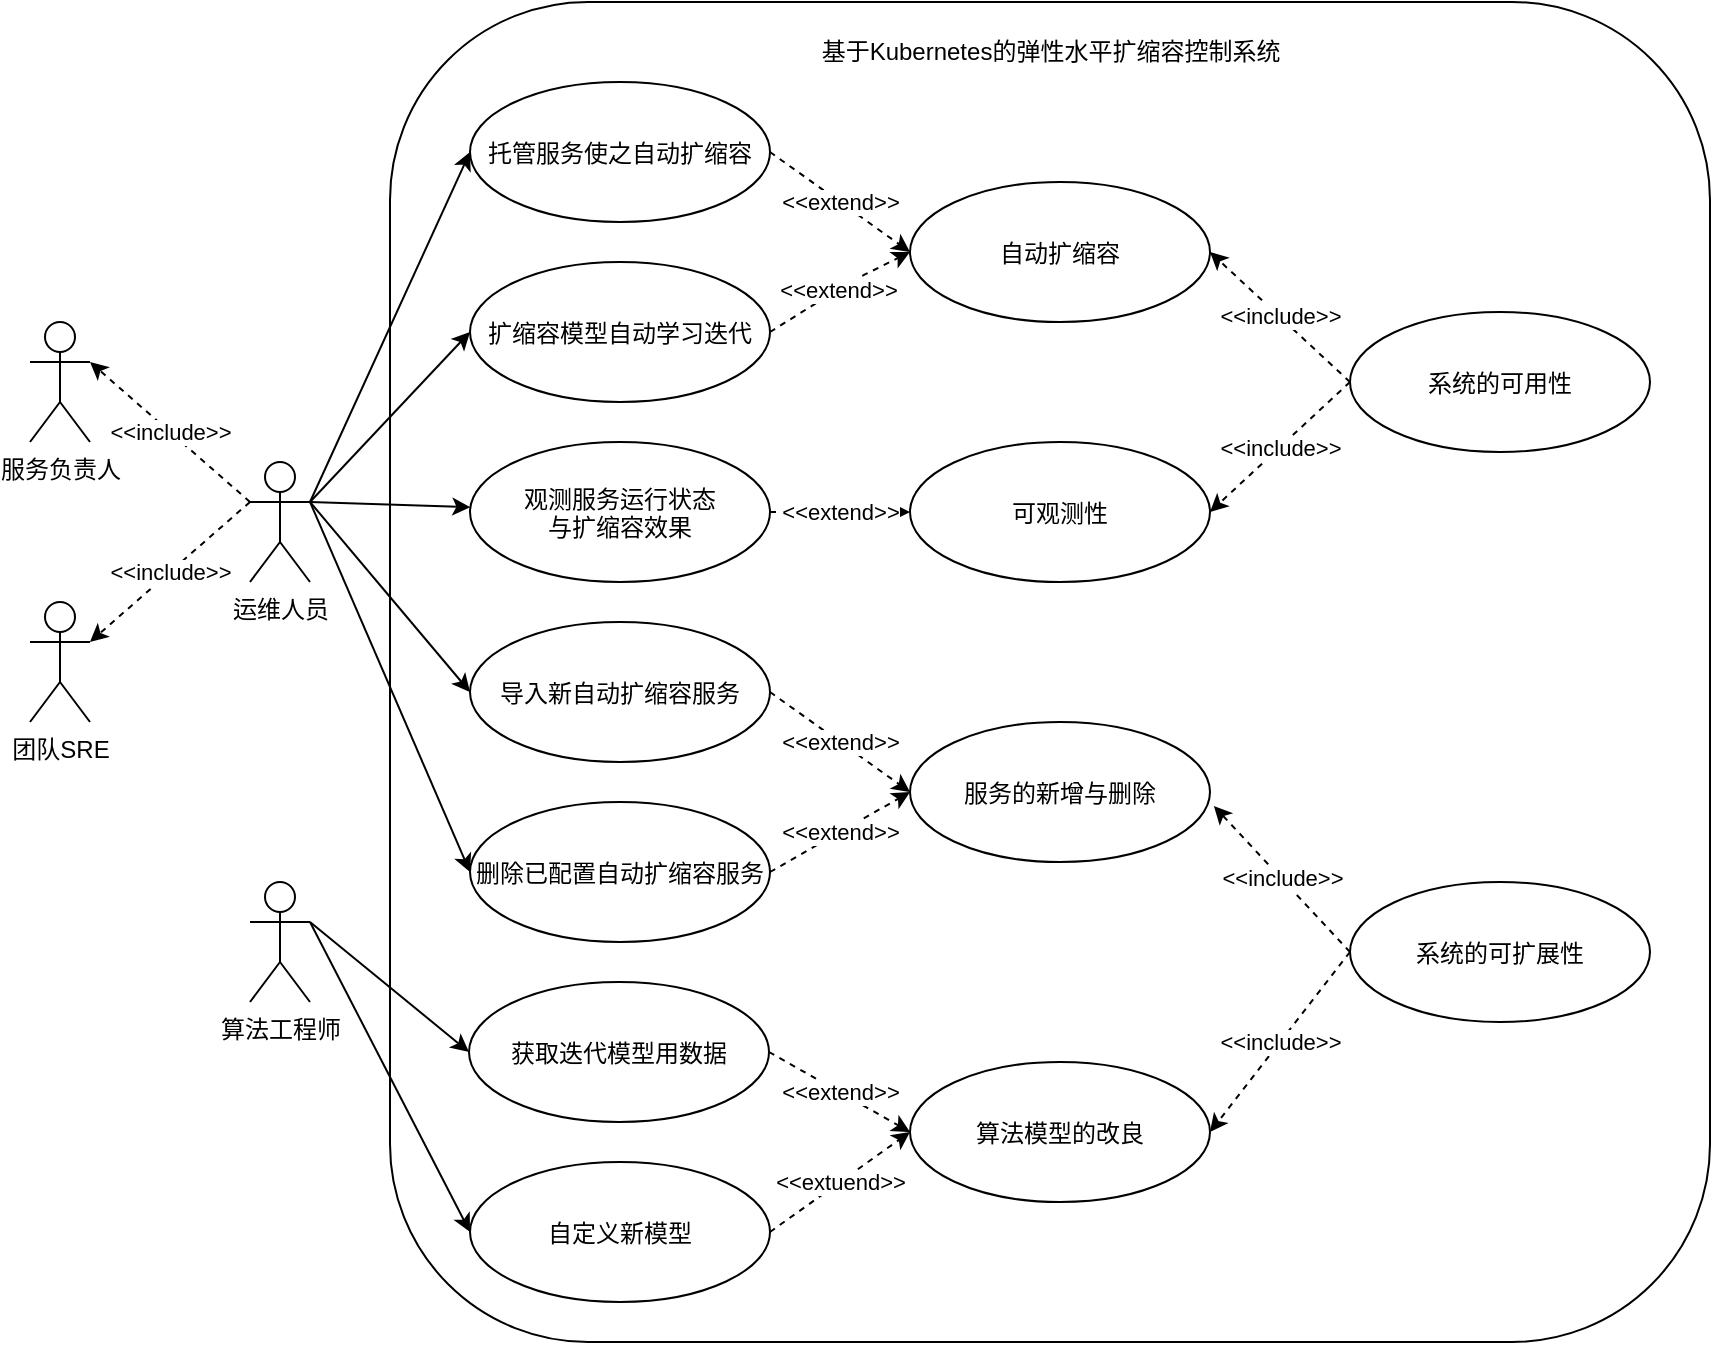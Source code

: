 <mxfile>
    <diagram id="JMnSlNtV-ZUi4jpU_KUC" name="第 1 页">
        <mxGraphModel dx="1014" dy="722" grid="1" gridSize="10" guides="1" tooltips="1" connect="1" arrows="1" fold="1" page="1" pageScale="1" pageWidth="1169" pageHeight="827" math="0" shadow="0">
            <root>
                <mxCell id="0"/>
                <mxCell id="1" parent="0"/>
                <mxCell id="44" value="" style="rounded=1;whiteSpace=wrap;html=1;fillColor=none;movable=1;resizable=1;rotatable=1;deletable=1;editable=1;connectable=1;" vertex="1" parent="1">
                    <mxGeometry x="470" y="40" width="660" height="670" as="geometry"/>
                </mxCell>
                <mxCell id="17" value="&amp;lt;&amp;lt;include&amp;gt;&amp;gt;" style="edgeStyle=none;html=1;exitX=0;exitY=0.333;exitDx=0;exitDy=0;exitPerimeter=0;entryX=1;entryY=0.333;entryDx=0;entryDy=0;entryPerimeter=0;dashed=1;" edge="1" parent="1" source="2" target="5">
                    <mxGeometry relative="1" as="geometry"/>
                </mxCell>
                <mxCell id="20" value="&amp;lt;&amp;lt;include&amp;gt;&amp;gt;" style="edgeStyle=none;html=1;exitX=0;exitY=0.333;exitDx=0;exitDy=0;exitPerimeter=0;entryX=1;entryY=0.333;entryDx=0;entryDy=0;entryPerimeter=0;dashed=1;" edge="1" parent="1" source="2" target="13">
                    <mxGeometry relative="1" as="geometry"/>
                </mxCell>
                <mxCell id="23" style="edgeStyle=none;html=1;exitX=1;exitY=0.333;exitDx=0;exitDy=0;exitPerimeter=0;entryX=0;entryY=0.5;entryDx=0;entryDy=0;" edge="1" parent="1" source="2" target="9">
                    <mxGeometry relative="1" as="geometry"/>
                </mxCell>
                <mxCell id="38" style="edgeStyle=none;html=1;exitX=1;exitY=0.333;exitDx=0;exitDy=0;exitPerimeter=0;entryX=0;entryY=0.5;entryDx=0;entryDy=0;" edge="1" parent="1" source="2" target="21">
                    <mxGeometry relative="1" as="geometry"/>
                </mxCell>
                <mxCell id="39" style="edgeStyle=none;html=1;exitX=1;exitY=0.333;exitDx=0;exitDy=0;exitPerimeter=0;" edge="1" parent="1" source="2" target="27">
                    <mxGeometry relative="1" as="geometry"/>
                </mxCell>
                <mxCell id="40" style="edgeStyle=none;html=1;exitX=1;exitY=0.333;exitDx=0;exitDy=0;exitPerimeter=0;entryX=0;entryY=0.5;entryDx=0;entryDy=0;" edge="1" parent="1" source="2" target="8">
                    <mxGeometry relative="1" as="geometry"/>
                </mxCell>
                <mxCell id="41" style="edgeStyle=none;html=1;exitX=1;exitY=0.333;exitDx=0;exitDy=0;exitPerimeter=0;entryX=0;entryY=0.5;entryDx=0;entryDy=0;" edge="1" parent="1" source="2" target="10">
                    <mxGeometry relative="1" as="geometry"/>
                </mxCell>
                <mxCell id="2" value="运维人员" style="shape=umlActor;verticalLabelPosition=bottom;verticalAlign=top;html=1;" vertex="1" parent="1">
                    <mxGeometry x="400" y="270" width="30" height="60" as="geometry"/>
                </mxCell>
                <mxCell id="5" value="服务负责人" style="shape=umlActor;verticalLabelPosition=bottom;verticalAlign=top;html=1;" vertex="1" parent="1">
                    <mxGeometry x="290" y="200" width="30" height="60" as="geometry"/>
                </mxCell>
                <mxCell id="42" style="edgeStyle=none;html=1;exitX=1;exitY=0.333;exitDx=0;exitDy=0;exitPerimeter=0;entryX=0;entryY=0.5;entryDx=0;entryDy=0;" edge="1" parent="1" source="7" target="11">
                    <mxGeometry relative="1" as="geometry"/>
                </mxCell>
                <mxCell id="43" style="edgeStyle=none;html=1;exitX=1;exitY=0.333;exitDx=0;exitDy=0;exitPerimeter=0;entryX=0;entryY=0.5;entryDx=0;entryDy=0;" edge="1" parent="1" source="7" target="12">
                    <mxGeometry relative="1" as="geometry"/>
                </mxCell>
                <mxCell id="7" value="算法工程师" style="shape=umlActor;verticalLabelPosition=bottom;verticalAlign=top;html=1;" vertex="1" parent="1">
                    <mxGeometry x="400" y="480" width="30" height="60" as="geometry"/>
                </mxCell>
                <mxCell id="8" value="导入新自动扩缩容服务" style="ellipse;" vertex="1" parent="1">
                    <mxGeometry x="510" y="350" width="150" height="70" as="geometry"/>
                </mxCell>
                <mxCell id="9" value="托管服务使之自动扩缩容" style="ellipse;" vertex="1" parent="1">
                    <mxGeometry x="510" y="80" width="150" height="70" as="geometry"/>
                </mxCell>
                <mxCell id="10" value="删除已配置自动扩缩容服务" style="ellipse;" vertex="1" parent="1">
                    <mxGeometry x="510" y="440" width="150" height="70" as="geometry"/>
                </mxCell>
                <mxCell id="11" value="获取迭代模型用数据" style="ellipse;" vertex="1" parent="1">
                    <mxGeometry x="509.5" y="530" width="150" height="70" as="geometry"/>
                </mxCell>
                <mxCell id="12" value="自定义新模型" style="ellipse;" vertex="1" parent="1">
                    <mxGeometry x="510" y="620" width="150" height="70" as="geometry"/>
                </mxCell>
                <mxCell id="13" value="团队SRE" style="shape=umlActor;verticalLabelPosition=bottom;verticalAlign=top;html=1;" vertex="1" parent="1">
                    <mxGeometry x="290" y="340" width="30" height="60" as="geometry"/>
                </mxCell>
                <mxCell id="36" value="&amp;lt;&amp;lt;include&amp;gt;&amp;gt;" style="edgeStyle=none;html=1;exitX=0;exitY=0.5;exitDx=0;exitDy=0;entryX=1.013;entryY=0.6;entryDx=0;entryDy=0;entryPerimeter=0;dashed=1;" edge="1" parent="1" source="14" target="15">
                    <mxGeometry relative="1" as="geometry"/>
                </mxCell>
                <mxCell id="37" value="&amp;lt;&amp;lt;include&amp;gt;&amp;gt;" style="edgeStyle=none;html=1;exitX=0;exitY=0.5;exitDx=0;exitDy=0;entryX=1;entryY=0.5;entryDx=0;entryDy=0;dashed=1;" edge="1" parent="1" source="14" target="16">
                    <mxGeometry relative="1" as="geometry"/>
                </mxCell>
                <mxCell id="14" value="系统的可扩展性" style="ellipse;" vertex="1" parent="1">
                    <mxGeometry x="950" y="480" width="150" height="70" as="geometry"/>
                </mxCell>
                <mxCell id="24" value="&amp;lt;&amp;lt;extend&amp;gt;&amp;gt;" style="edgeStyle=none;html=1;exitX=1;exitY=0.5;exitDx=0;exitDy=0;entryX=0;entryY=0.5;entryDx=0;entryDy=0;dashed=1;" edge="1" parent="1" source="8" target="15">
                    <mxGeometry x="-0.0" relative="1" as="geometry">
                        <mxPoint as="offset"/>
                    </mxGeometry>
                </mxCell>
                <mxCell id="25" value="&amp;lt;&amp;lt;extend&amp;gt;&amp;gt;" style="edgeStyle=none;html=1;exitX=1;exitY=0.5;exitDx=0;exitDy=0;entryX=0;entryY=0.5;entryDx=0;entryDy=0;dashed=1;" edge="1" parent="1" source="10" target="15">
                    <mxGeometry x="-0.008" relative="1" as="geometry">
                        <mxPoint as="offset"/>
                    </mxGeometry>
                </mxCell>
                <mxCell id="15" value="服务的新增与删除" style="ellipse;" vertex="1" parent="1">
                    <mxGeometry x="730" y="400" width="150" height="70" as="geometry"/>
                </mxCell>
                <mxCell id="26" value="&amp;lt;&amp;lt;extend&amp;gt;&amp;gt;" style="edgeStyle=none;html=1;exitX=1;exitY=0.5;exitDx=0;exitDy=0;entryX=0;entryY=0.5;entryDx=0;entryDy=0;dashed=1;" edge="1" parent="1" source="11" target="16">
                    <mxGeometry relative="1" as="geometry"/>
                </mxCell>
                <mxCell id="33" value="&amp;lt;&amp;lt;extuend&amp;gt;&amp;gt;" style="edgeStyle=none;html=1;exitX=1;exitY=0.5;exitDx=0;exitDy=0;entryX=0;entryY=0.5;entryDx=0;entryDy=0;dashed=1;" edge="1" parent="1" source="12" target="16">
                    <mxGeometry x="-0.0" relative="1" as="geometry">
                        <mxPoint as="offset"/>
                    </mxGeometry>
                </mxCell>
                <mxCell id="16" value="算法模型的改良" style="ellipse;" vertex="1" parent="1">
                    <mxGeometry x="730" y="570" width="150" height="70" as="geometry"/>
                </mxCell>
                <mxCell id="21" value="扩缩容模型自动学习迭代" style="ellipse;" vertex="1" parent="1">
                    <mxGeometry x="510" y="170" width="150" height="70" as="geometry"/>
                </mxCell>
                <mxCell id="34" value="&amp;lt;&amp;lt;include&amp;gt;&amp;gt;" style="edgeStyle=none;html=1;exitX=0;exitY=0.5;exitDx=0;exitDy=0;entryX=1;entryY=0.5;entryDx=0;entryDy=0;dashed=1;" edge="1" parent="1" source="22" target="29">
                    <mxGeometry relative="1" as="geometry"/>
                </mxCell>
                <mxCell id="35" value="&amp;lt;&amp;lt;include&amp;gt;&amp;gt;" style="edgeStyle=none;html=1;exitX=0;exitY=0.5;exitDx=0;exitDy=0;entryX=1;entryY=0.5;entryDx=0;entryDy=0;dashed=1;" edge="1" parent="1" source="22" target="28">
                    <mxGeometry x="0.005" relative="1" as="geometry">
                        <mxPoint as="offset"/>
                    </mxGeometry>
                </mxCell>
                <mxCell id="22" value="系统的可用性" style="ellipse;" vertex="1" parent="1">
                    <mxGeometry x="950" y="195" width="150" height="70" as="geometry"/>
                </mxCell>
                <mxCell id="27" value="观测服务运行状态&#10;与扩缩容效果" style="ellipse;" vertex="1" parent="1">
                    <mxGeometry x="510" y="260" width="150" height="70" as="geometry"/>
                </mxCell>
                <mxCell id="32" value="&amp;lt;&amp;lt;extend&amp;gt;&amp;gt;" style="edgeStyle=none;html=1;dashed=1;entryX=0;entryY=0.5;entryDx=0;entryDy=0;" edge="1" parent="1" source="27" target="28">
                    <mxGeometry relative="1" as="geometry"/>
                </mxCell>
                <mxCell id="28" value="可观测性" style="ellipse;" vertex="1" parent="1">
                    <mxGeometry x="730" y="260" width="150" height="70" as="geometry"/>
                </mxCell>
                <mxCell id="30" value="&amp;lt;&amp;lt;extend&amp;gt;&amp;gt;" style="edgeStyle=none;html=1;exitX=1;exitY=0.5;exitDx=0;exitDy=0;entryX=0;entryY=0.5;entryDx=0;entryDy=0;dashed=1;" edge="1" parent="1" source="9" target="29">
                    <mxGeometry x="-0.0" relative="1" as="geometry">
                        <Array as="points"/>
                        <mxPoint as="offset"/>
                    </mxGeometry>
                </mxCell>
                <mxCell id="31" value="&amp;lt;&amp;lt;extend&amp;gt;&amp;gt;" style="edgeStyle=none;html=1;exitX=1;exitY=0.5;exitDx=0;exitDy=0;entryX=0;entryY=0.5;entryDx=0;entryDy=0;dashed=1;" edge="1" parent="1" source="21" target="29">
                    <mxGeometry x="-0.009" relative="1" as="geometry">
                        <Array as="points">
                            <mxPoint x="700" y="180"/>
                        </Array>
                        <mxPoint as="offset"/>
                    </mxGeometry>
                </mxCell>
                <mxCell id="29" value="自动扩缩容" style="ellipse;" vertex="1" parent="1">
                    <mxGeometry x="730" y="130" width="150" height="70" as="geometry"/>
                </mxCell>
                <mxCell id="45" value="基于Kubernetes的弹性水平扩缩容控制系统" style="text;html=1;align=center;verticalAlign=middle;resizable=0;points=[];autosize=1;strokeColor=none;fillColor=none;" vertex="1" parent="1">
                    <mxGeometry x="675" y="50" width="250" height="30" as="geometry"/>
                </mxCell>
            </root>
        </mxGraphModel>
    </diagram>
</mxfile>